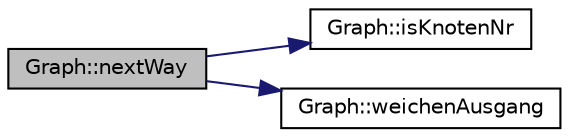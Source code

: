 digraph "Graph::nextWay"
{
 // LATEX_PDF_SIZE
  edge [fontname="Helvetica",fontsize="10",labelfontname="Helvetica",labelfontsize="10"];
  node [fontname="Helvetica",fontsize="10",shape=record];
  rankdir="LR";
  Node1 [label="Graph::nextWay",height=0.2,width=0.4,color="black", fillcolor="grey75", style="filled", fontcolor="black",tooltip=" "];
  Node1 -> Node2 [color="midnightblue",fontsize="10",style="solid",fontname="Helvetica"];
  Node2 [label="Graph::isKnotenNr",height=0.2,width=0.4,color="black", fillcolor="white", style="filled",URL="$class_graph.html#aa0f7d444897eb2bf3c90de17031e4325",tooltip=" "];
  Node1 -> Node3 [color="midnightblue",fontsize="10",style="solid",fontname="Helvetica"];
  Node3 [label="Graph::weichenAusgang",height=0.2,width=0.4,color="black", fillcolor="white", style="filled",URL="$class_graph.html#a4842b26fb4f76f2d229f16d1a925e547",tooltip=" "];
}
